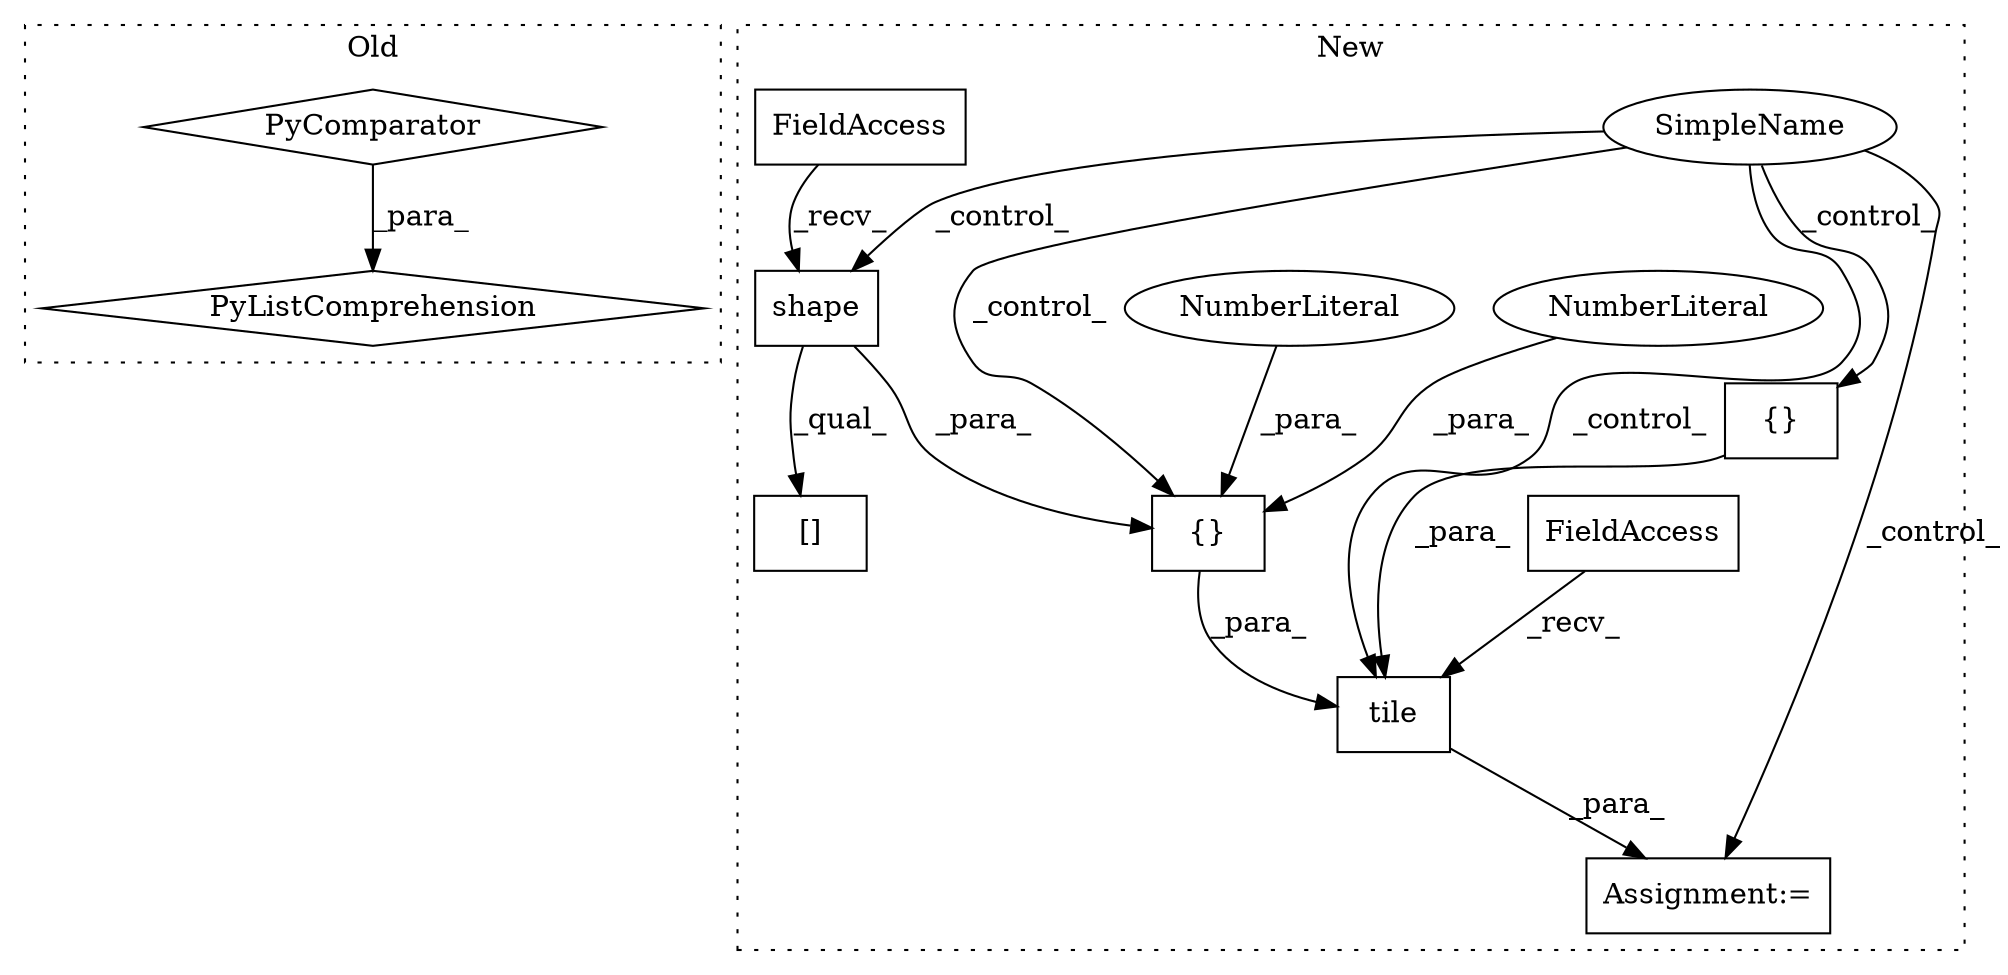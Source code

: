 digraph G {
subgraph cluster0 {
1 [label="PyListComprehension" a="109" s="2146" l="133" shape="diamond"];
3 [label="PyComparator" a="113" s="2238" l="33" shape="diamond"];
label = "Old";
style="dotted";
}
subgraph cluster1 {
2 [label="tile" a="32" s="2358,2400" l="5,1" shape="box"];
4 [label="Assignment:=" a="7" s="2336" l="1" shape="box"];
5 [label="{}" a="4" s="2384,2399" l="1,1" shape="box"];
6 [label="NumberLiteral" a="34" s="2398" l="1" shape="ellipse"];
7 [label="NumberLiteral" a="34" s="2396" l="1" shape="ellipse"];
8 [label="FieldAccess" a="22" s="2337" l="10" shape="box"];
9 [label="{}" a="4" s="2162,2183" l="1,1" shape="box"];
10 [label="shape" a="32" s="2288,2305" l="6,1" shape="box"];
11 [label="[]" a="2" s="2267,2308" l="40,1" shape="box"];
12 [label="SimpleName" a="42" s="" l="" shape="ellipse"];
13 [label="FieldAccess" a="22" s="2267" l="10" shape="box"];
label = "New";
style="dotted";
}
2 -> 4 [label="_para_"];
3 -> 1 [label="_para_"];
5 -> 2 [label="_para_"];
6 -> 5 [label="_para_"];
7 -> 5 [label="_para_"];
8 -> 2 [label="_recv_"];
9 -> 2 [label="_para_"];
10 -> 5 [label="_para_"];
10 -> 11 [label="_qual_"];
12 -> 4 [label="_control_"];
12 -> 2 [label="_control_"];
12 -> 10 [label="_control_"];
12 -> 5 [label="_control_"];
12 -> 9 [label="_control_"];
13 -> 10 [label="_recv_"];
}